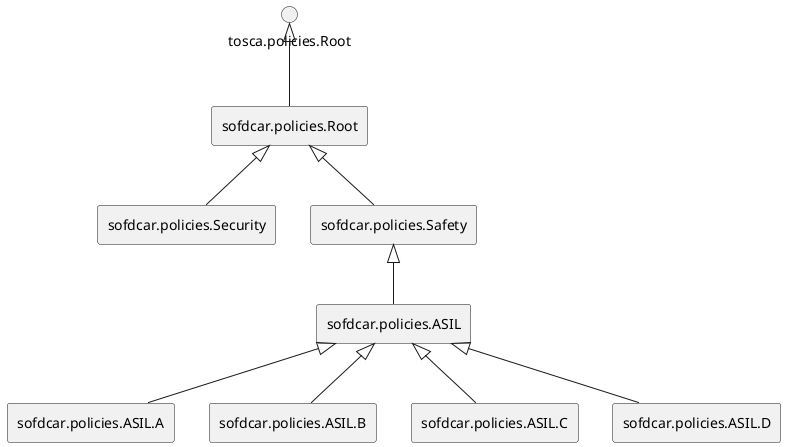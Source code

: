 @startuml
skinparam componentStyle rectangle


rectangle "sofdcar.policies.Root"

rectangle "sofdcar.policies.Security"

rectangle "sofdcar.policies.Safety"

rectangle "sofdcar.policies.ASIL"

rectangle "sofdcar.policies.ASIL.A"

rectangle "sofdcar.policies.ASIL.B"

rectangle "sofdcar.policies.ASIL.C"

rectangle "sofdcar.policies.ASIL.D"


"tosca.policies.Root" <|-- "sofdcar.policies.Root"

"sofdcar.policies.Root" <|-- "sofdcar.policies.Security"

"sofdcar.policies.Root" <|-- "sofdcar.policies.Safety"

"sofdcar.policies.Safety" <|-- "sofdcar.policies.ASIL"

"sofdcar.policies.ASIL" <|-- "sofdcar.policies.ASIL.A"

"sofdcar.policies.ASIL" <|-- "sofdcar.policies.ASIL.B"

"sofdcar.policies.ASIL" <|-- "sofdcar.policies.ASIL.C"

"sofdcar.policies.ASIL" <|-- "sofdcar.policies.ASIL.D"

@enduml